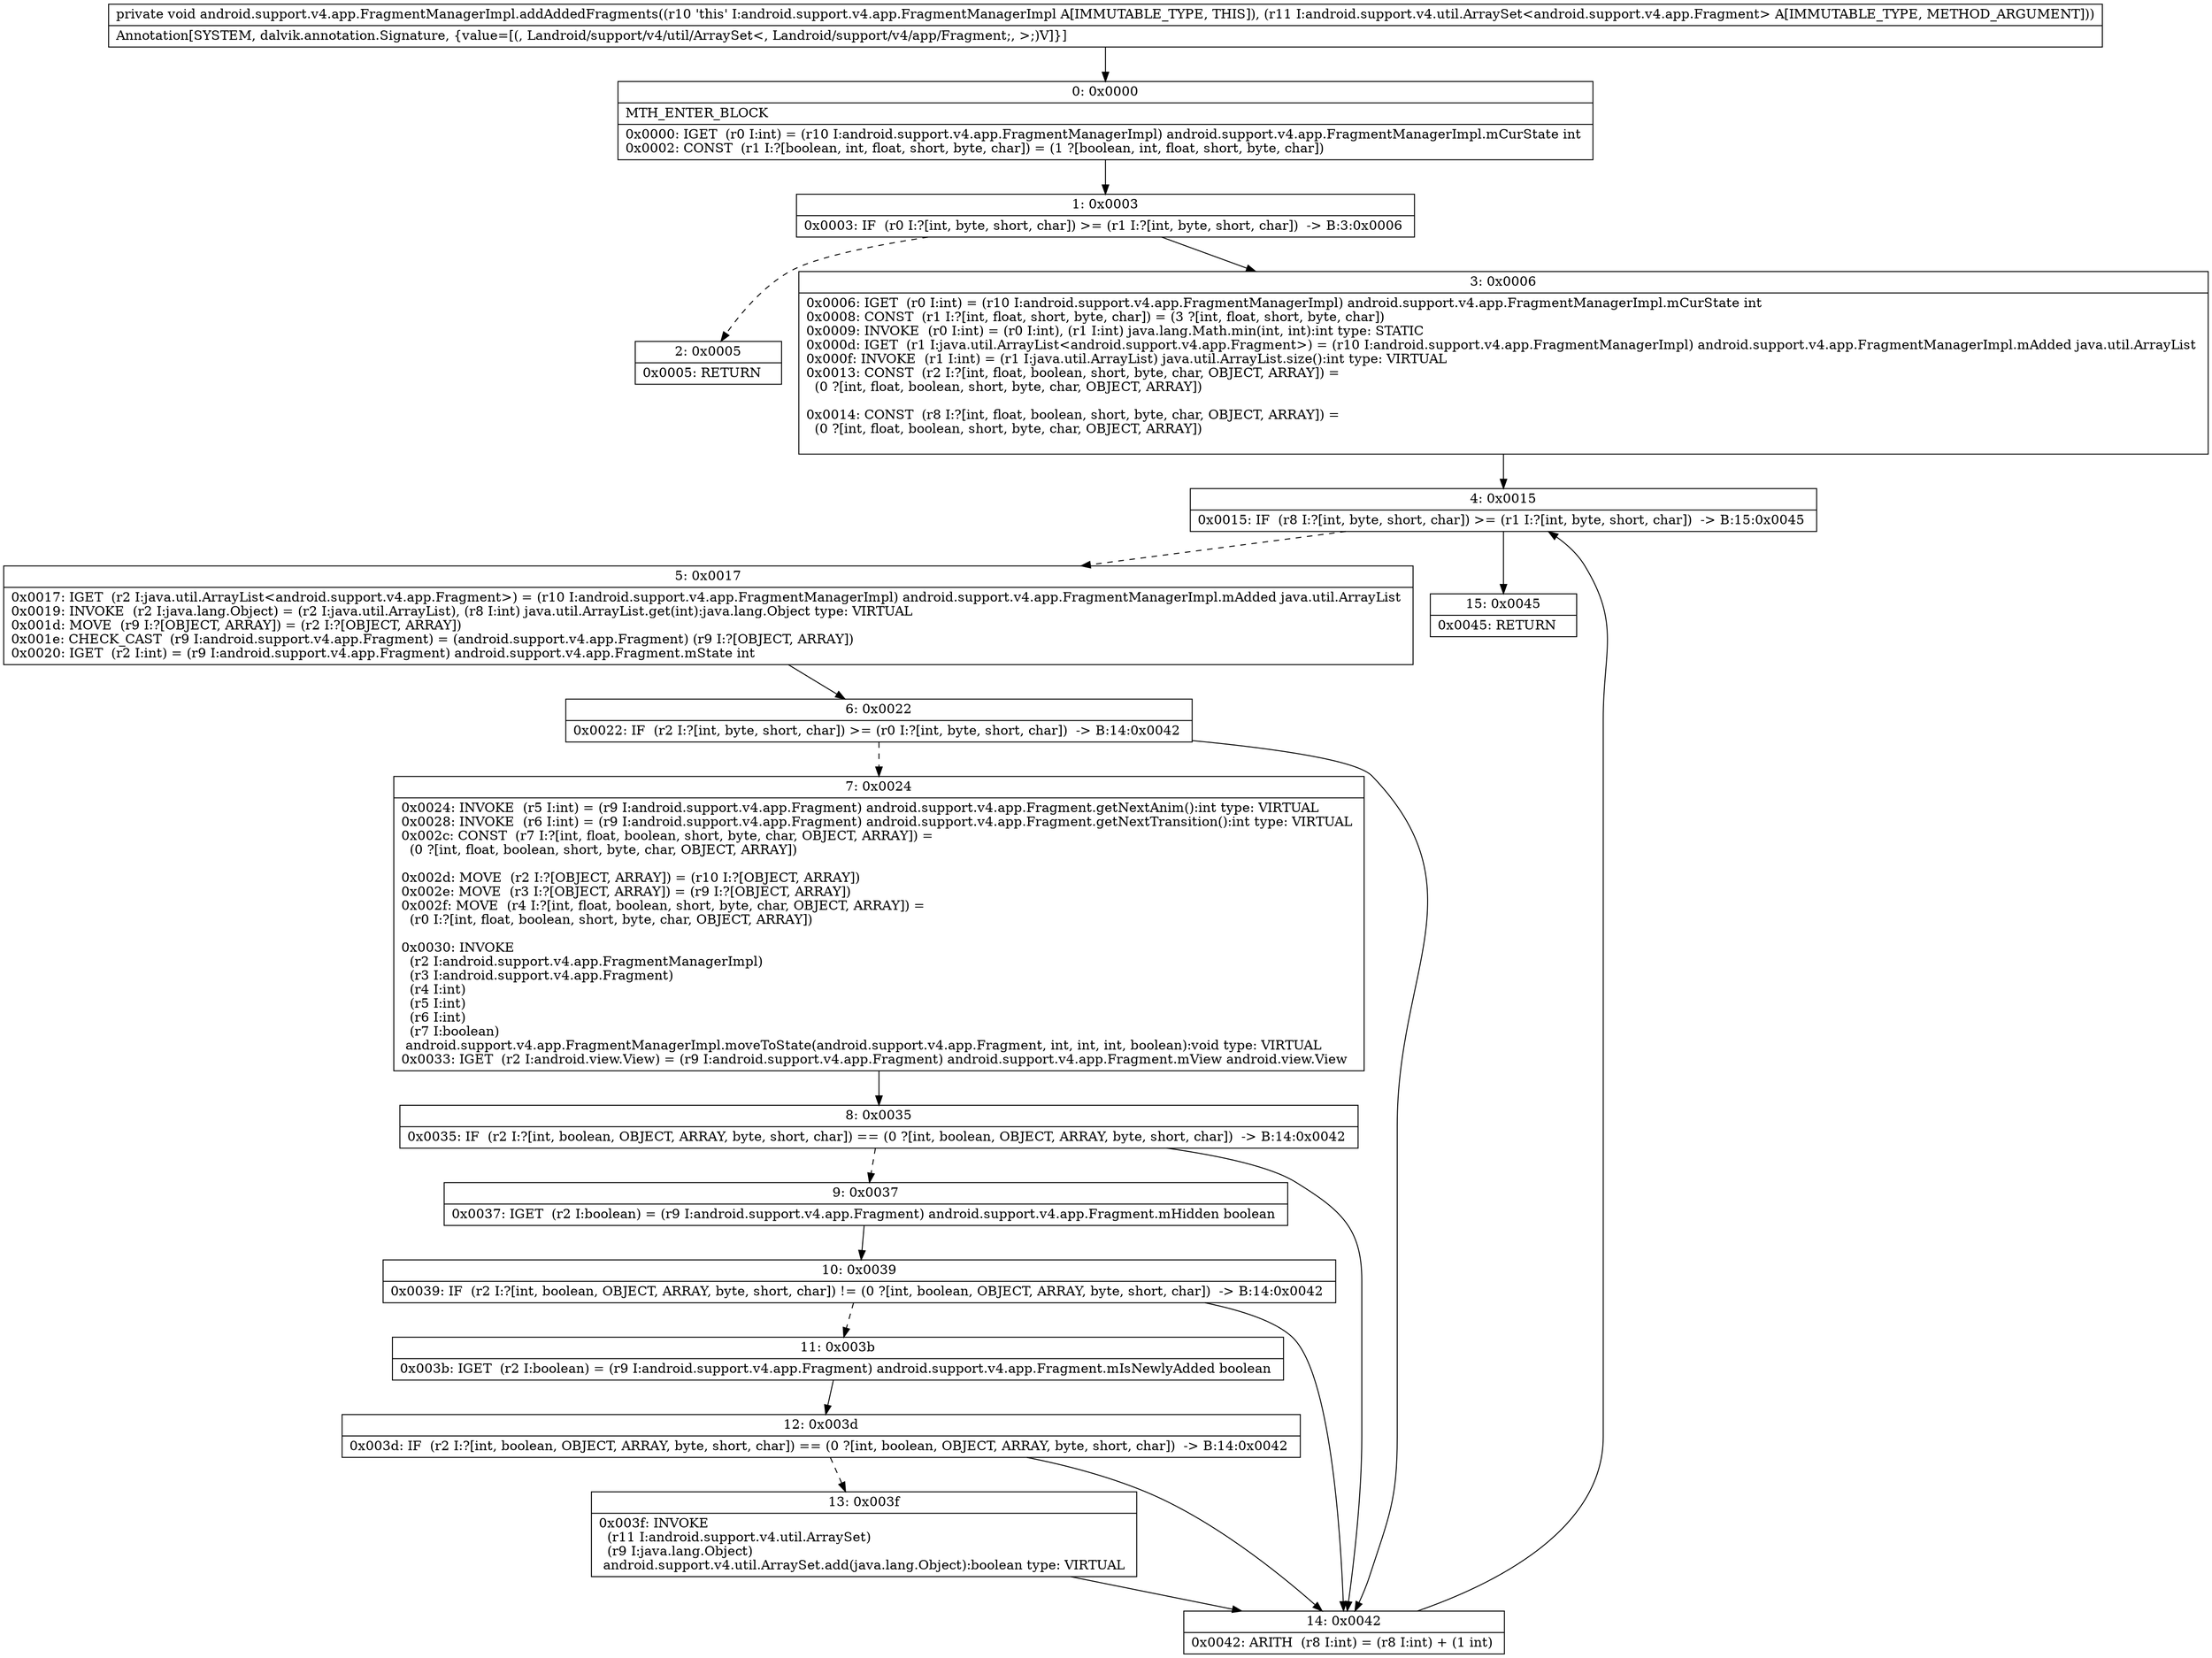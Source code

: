 digraph "CFG forandroid.support.v4.app.FragmentManagerImpl.addAddedFragments(Landroid\/support\/v4\/util\/ArraySet;)V" {
Node_0 [shape=record,label="{0\:\ 0x0000|MTH_ENTER_BLOCK\l|0x0000: IGET  (r0 I:int) = (r10 I:android.support.v4.app.FragmentManagerImpl) android.support.v4.app.FragmentManagerImpl.mCurState int \l0x0002: CONST  (r1 I:?[boolean, int, float, short, byte, char]) = (1 ?[boolean, int, float, short, byte, char]) \l}"];
Node_1 [shape=record,label="{1\:\ 0x0003|0x0003: IF  (r0 I:?[int, byte, short, char]) \>= (r1 I:?[int, byte, short, char])  \-\> B:3:0x0006 \l}"];
Node_2 [shape=record,label="{2\:\ 0x0005|0x0005: RETURN   \l}"];
Node_3 [shape=record,label="{3\:\ 0x0006|0x0006: IGET  (r0 I:int) = (r10 I:android.support.v4.app.FragmentManagerImpl) android.support.v4.app.FragmentManagerImpl.mCurState int \l0x0008: CONST  (r1 I:?[int, float, short, byte, char]) = (3 ?[int, float, short, byte, char]) \l0x0009: INVOKE  (r0 I:int) = (r0 I:int), (r1 I:int) java.lang.Math.min(int, int):int type: STATIC \l0x000d: IGET  (r1 I:java.util.ArrayList\<android.support.v4.app.Fragment\>) = (r10 I:android.support.v4.app.FragmentManagerImpl) android.support.v4.app.FragmentManagerImpl.mAdded java.util.ArrayList \l0x000f: INVOKE  (r1 I:int) = (r1 I:java.util.ArrayList) java.util.ArrayList.size():int type: VIRTUAL \l0x0013: CONST  (r2 I:?[int, float, boolean, short, byte, char, OBJECT, ARRAY]) = \l  (0 ?[int, float, boolean, short, byte, char, OBJECT, ARRAY])\l \l0x0014: CONST  (r8 I:?[int, float, boolean, short, byte, char, OBJECT, ARRAY]) = \l  (0 ?[int, float, boolean, short, byte, char, OBJECT, ARRAY])\l \l}"];
Node_4 [shape=record,label="{4\:\ 0x0015|0x0015: IF  (r8 I:?[int, byte, short, char]) \>= (r1 I:?[int, byte, short, char])  \-\> B:15:0x0045 \l}"];
Node_5 [shape=record,label="{5\:\ 0x0017|0x0017: IGET  (r2 I:java.util.ArrayList\<android.support.v4.app.Fragment\>) = (r10 I:android.support.v4.app.FragmentManagerImpl) android.support.v4.app.FragmentManagerImpl.mAdded java.util.ArrayList \l0x0019: INVOKE  (r2 I:java.lang.Object) = (r2 I:java.util.ArrayList), (r8 I:int) java.util.ArrayList.get(int):java.lang.Object type: VIRTUAL \l0x001d: MOVE  (r9 I:?[OBJECT, ARRAY]) = (r2 I:?[OBJECT, ARRAY]) \l0x001e: CHECK_CAST  (r9 I:android.support.v4.app.Fragment) = (android.support.v4.app.Fragment) (r9 I:?[OBJECT, ARRAY]) \l0x0020: IGET  (r2 I:int) = (r9 I:android.support.v4.app.Fragment) android.support.v4.app.Fragment.mState int \l}"];
Node_6 [shape=record,label="{6\:\ 0x0022|0x0022: IF  (r2 I:?[int, byte, short, char]) \>= (r0 I:?[int, byte, short, char])  \-\> B:14:0x0042 \l}"];
Node_7 [shape=record,label="{7\:\ 0x0024|0x0024: INVOKE  (r5 I:int) = (r9 I:android.support.v4.app.Fragment) android.support.v4.app.Fragment.getNextAnim():int type: VIRTUAL \l0x0028: INVOKE  (r6 I:int) = (r9 I:android.support.v4.app.Fragment) android.support.v4.app.Fragment.getNextTransition():int type: VIRTUAL \l0x002c: CONST  (r7 I:?[int, float, boolean, short, byte, char, OBJECT, ARRAY]) = \l  (0 ?[int, float, boolean, short, byte, char, OBJECT, ARRAY])\l \l0x002d: MOVE  (r2 I:?[OBJECT, ARRAY]) = (r10 I:?[OBJECT, ARRAY]) \l0x002e: MOVE  (r3 I:?[OBJECT, ARRAY]) = (r9 I:?[OBJECT, ARRAY]) \l0x002f: MOVE  (r4 I:?[int, float, boolean, short, byte, char, OBJECT, ARRAY]) = \l  (r0 I:?[int, float, boolean, short, byte, char, OBJECT, ARRAY])\l \l0x0030: INVOKE  \l  (r2 I:android.support.v4.app.FragmentManagerImpl)\l  (r3 I:android.support.v4.app.Fragment)\l  (r4 I:int)\l  (r5 I:int)\l  (r6 I:int)\l  (r7 I:boolean)\l android.support.v4.app.FragmentManagerImpl.moveToState(android.support.v4.app.Fragment, int, int, int, boolean):void type: VIRTUAL \l0x0033: IGET  (r2 I:android.view.View) = (r9 I:android.support.v4.app.Fragment) android.support.v4.app.Fragment.mView android.view.View \l}"];
Node_8 [shape=record,label="{8\:\ 0x0035|0x0035: IF  (r2 I:?[int, boolean, OBJECT, ARRAY, byte, short, char]) == (0 ?[int, boolean, OBJECT, ARRAY, byte, short, char])  \-\> B:14:0x0042 \l}"];
Node_9 [shape=record,label="{9\:\ 0x0037|0x0037: IGET  (r2 I:boolean) = (r9 I:android.support.v4.app.Fragment) android.support.v4.app.Fragment.mHidden boolean \l}"];
Node_10 [shape=record,label="{10\:\ 0x0039|0x0039: IF  (r2 I:?[int, boolean, OBJECT, ARRAY, byte, short, char]) != (0 ?[int, boolean, OBJECT, ARRAY, byte, short, char])  \-\> B:14:0x0042 \l}"];
Node_11 [shape=record,label="{11\:\ 0x003b|0x003b: IGET  (r2 I:boolean) = (r9 I:android.support.v4.app.Fragment) android.support.v4.app.Fragment.mIsNewlyAdded boolean \l}"];
Node_12 [shape=record,label="{12\:\ 0x003d|0x003d: IF  (r2 I:?[int, boolean, OBJECT, ARRAY, byte, short, char]) == (0 ?[int, boolean, OBJECT, ARRAY, byte, short, char])  \-\> B:14:0x0042 \l}"];
Node_13 [shape=record,label="{13\:\ 0x003f|0x003f: INVOKE  \l  (r11 I:android.support.v4.util.ArraySet)\l  (r9 I:java.lang.Object)\l android.support.v4.util.ArraySet.add(java.lang.Object):boolean type: VIRTUAL \l}"];
Node_14 [shape=record,label="{14\:\ 0x0042|0x0042: ARITH  (r8 I:int) = (r8 I:int) + (1 int) \l}"];
Node_15 [shape=record,label="{15\:\ 0x0045|0x0045: RETURN   \l}"];
MethodNode[shape=record,label="{private void android.support.v4.app.FragmentManagerImpl.addAddedFragments((r10 'this' I:android.support.v4.app.FragmentManagerImpl A[IMMUTABLE_TYPE, THIS]), (r11 I:android.support.v4.util.ArraySet\<android.support.v4.app.Fragment\> A[IMMUTABLE_TYPE, METHOD_ARGUMENT]))  | Annotation[SYSTEM, dalvik.annotation.Signature, \{value=[(, Landroid\/support\/v4\/util\/ArraySet\<, Landroid\/support\/v4\/app\/Fragment;, \>;)V]\}]\l}"];
MethodNode -> Node_0;
Node_0 -> Node_1;
Node_1 -> Node_2[style=dashed];
Node_1 -> Node_3;
Node_3 -> Node_4;
Node_4 -> Node_5[style=dashed];
Node_4 -> Node_15;
Node_5 -> Node_6;
Node_6 -> Node_7[style=dashed];
Node_6 -> Node_14;
Node_7 -> Node_8;
Node_8 -> Node_9[style=dashed];
Node_8 -> Node_14;
Node_9 -> Node_10;
Node_10 -> Node_11[style=dashed];
Node_10 -> Node_14;
Node_11 -> Node_12;
Node_12 -> Node_13[style=dashed];
Node_12 -> Node_14;
Node_13 -> Node_14;
Node_14 -> Node_4;
}

